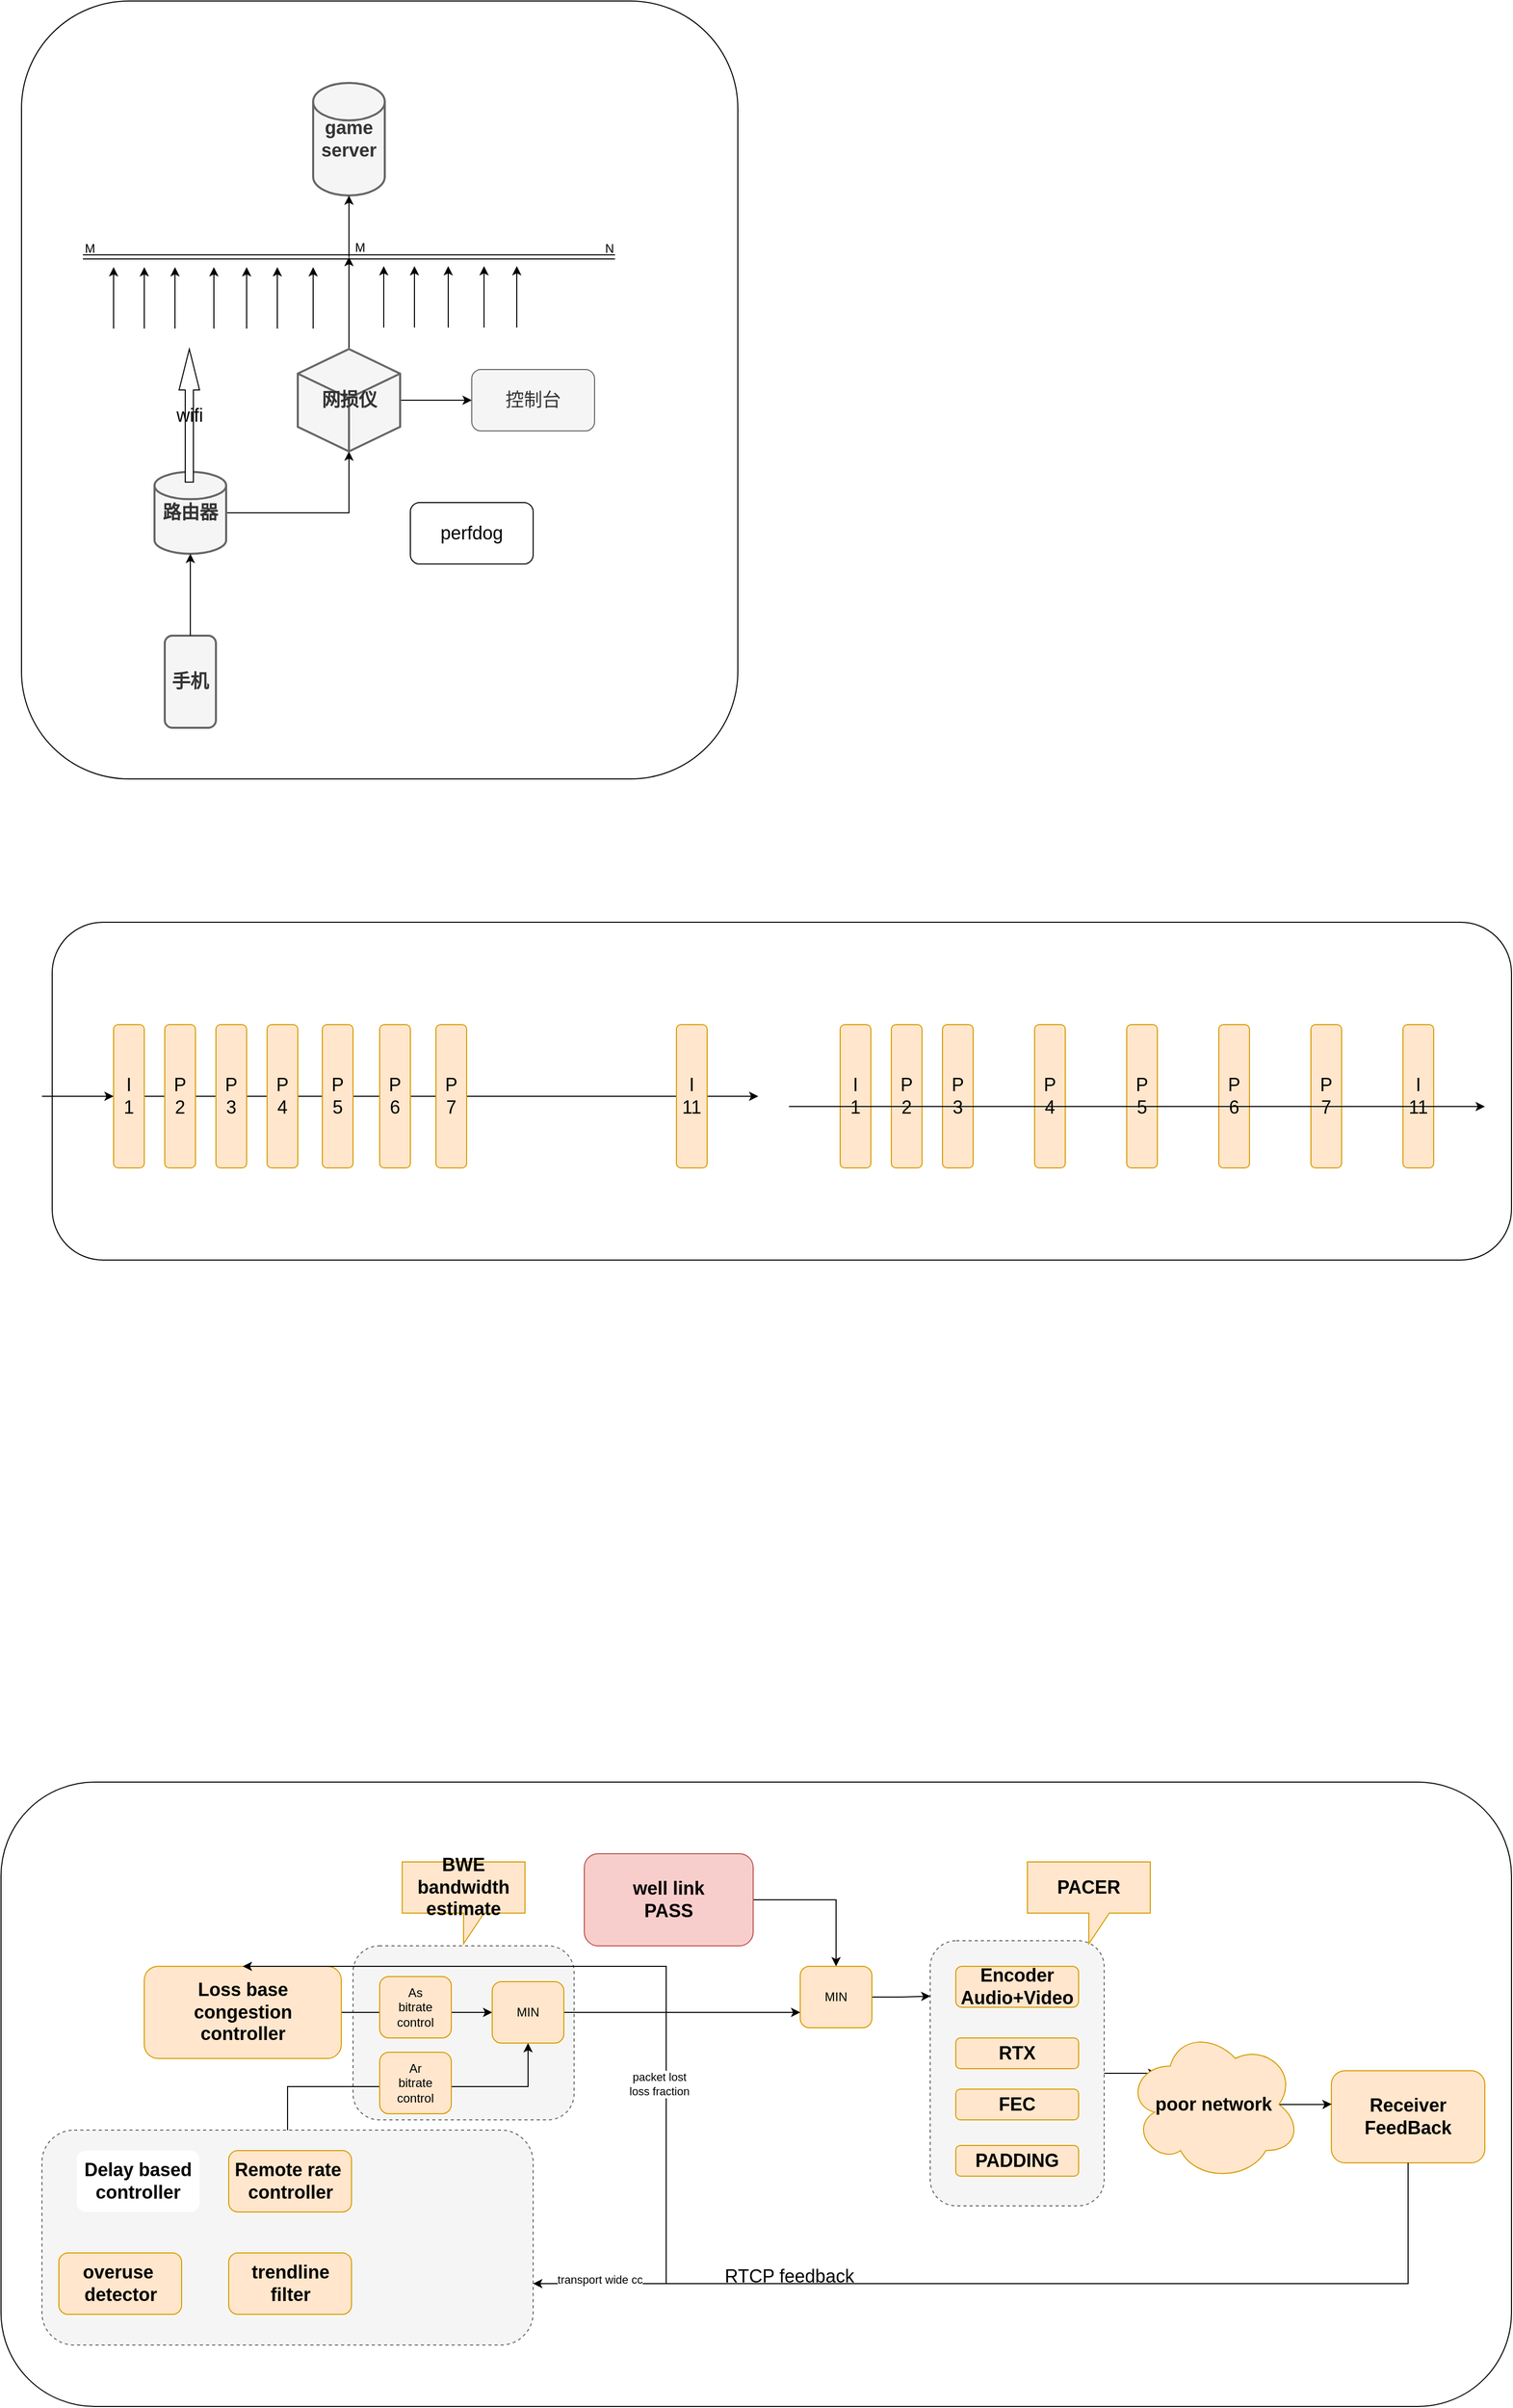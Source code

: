 <mxfile version="21.3.2" type="github">
  <diagram name="Page-1" id="sKeovkZOe7NUVcBdb_DG">
    <mxGraphModel dx="1674" dy="1059" grid="1" gridSize="10" guides="1" tooltips="1" connect="1" arrows="1" fold="1" page="1" pageScale="1" pageWidth="850" pageHeight="1100" math="0" shadow="0">
      <root>
        <mxCell id="0" />
        <mxCell id="1" parent="0" />
        <mxCell id="KuX3K_c5BlTGwZv00Yei-71" value="" style="rounded=1;whiteSpace=wrap;html=1;" vertex="1" parent="1">
          <mxGeometry y="2000" width="1476" height="610" as="geometry" />
        </mxCell>
        <mxCell id="KuX3K_c5BlTGwZv00Yei-64" value="" style="rounded=1;whiteSpace=wrap;html=1;dashed=1;fillColor=#f5f5f5;fontColor=#333333;strokeColor=#666666;" vertex="1" parent="1">
          <mxGeometry x="344" y="2160" width="216" height="170" as="geometry" />
        </mxCell>
        <mxCell id="KuX3K_c5BlTGwZv00Yei-30" value="" style="rounded=1;whiteSpace=wrap;html=1;dashed=1;fillColor=#f5f5f5;fontColor=#333333;strokeColor=#666666;" vertex="1" parent="1">
          <mxGeometry x="40" y="2340" width="480" height="210" as="geometry" />
        </mxCell>
        <mxCell id="KuX3K_c5BlTGwZv00Yei-60" style="edgeStyle=orthogonalEdgeStyle;rounded=0;orthogonalLoop=1;jettySize=auto;html=1;entryX=0.176;entryY=0.297;entryDx=0;entryDy=0;entryPerimeter=0;" edge="1" parent="1" source="KuX3K_c5BlTGwZv00Yei-49" target="KuX3K_c5BlTGwZv00Yei-59">
          <mxGeometry relative="1" as="geometry" />
        </mxCell>
        <mxCell id="KuX3K_c5BlTGwZv00Yei-49" value="&lt;br&gt;&lt;br&gt;&lt;br&gt;&lt;br&gt;&lt;br&gt;&lt;br&gt;&lt;br&gt;&lt;br&gt;&lt;br&gt;&lt;br&gt;&lt;br&gt;&lt;br&gt;&lt;br&gt;&lt;br&gt;&lt;br&gt;&lt;br&gt;&lt;br&gt;&lt;br&gt;&lt;br&gt;&lt;br&gt;&lt;br&gt;&lt;br&gt;&lt;br&gt;" style="rounded=1;whiteSpace=wrap;html=1;dashed=1;fillColor=#f5f5f5;fontColor=#333333;strokeColor=#666666;" vertex="1" parent="1">
          <mxGeometry x="908" y="2155" width="170" height="259" as="geometry" />
        </mxCell>
        <mxCell id="KuX3K_c5BlTGwZv00Yei-26" value="" style="rounded=1;whiteSpace=wrap;html=1;" vertex="1" parent="1">
          <mxGeometry x="50" y="1160" width="1426" height="330" as="geometry" />
        </mxCell>
        <mxCell id="VqD7BTYmIf6rzseSs0lO-51" value="" style="rounded=1;whiteSpace=wrap;html=1;" parent="1" vertex="1">
          <mxGeometry x="20" y="260" width="700" height="760" as="geometry" />
        </mxCell>
        <mxCell id="VqD7BTYmIf6rzseSs0lO-15" style="edgeStyle=orthogonalEdgeStyle;rounded=0;orthogonalLoop=1;jettySize=auto;html=1;" parent="1" source="VqD7BTYmIf6rzseSs0lO-1" target="VqD7BTYmIf6rzseSs0lO-2" edge="1">
          <mxGeometry relative="1" as="geometry" />
        </mxCell>
        <mxCell id="VqD7BTYmIf6rzseSs0lO-1" value="&lt;font style=&quot;font-size: 18px;&quot;&gt;&lt;b&gt;路由器&lt;/b&gt;&lt;/font&gt;" style="strokeWidth=2;html=1;shape=mxgraph.flowchart.database;whiteSpace=wrap;fillColor=#f5f5f5;fontColor=#333333;strokeColor=#666666;" parent="1" vertex="1">
          <mxGeometry x="150" y="720" width="70" height="80" as="geometry" />
        </mxCell>
        <mxCell id="VqD7BTYmIf6rzseSs0lO-17" style="edgeStyle=orthogonalEdgeStyle;rounded=0;orthogonalLoop=1;jettySize=auto;html=1;" parent="1" source="VqD7BTYmIf6rzseSs0lO-2" edge="1">
          <mxGeometry relative="1" as="geometry">
            <mxPoint x="340" y="510" as="targetPoint" />
          </mxGeometry>
        </mxCell>
        <mxCell id="VqD7BTYmIf6rzseSs0lO-25" style="edgeStyle=orthogonalEdgeStyle;rounded=0;orthogonalLoop=1;jettySize=auto;html=1;" parent="1" source="VqD7BTYmIf6rzseSs0lO-2" target="VqD7BTYmIf6rzseSs0lO-24" edge="1">
          <mxGeometry relative="1" as="geometry" />
        </mxCell>
        <mxCell id="VqD7BTYmIf6rzseSs0lO-2" value="&lt;font style=&quot;font-size: 18px;&quot;&gt;&lt;b&gt;网损仪&lt;/b&gt;&lt;/font&gt;" style="html=1;shape=mxgraph.basic.isocube;isoAngle=15;strokeWidth=2;fillColor=#f5f5f5;strokeColor=#666666;fontColor=#333333;" parent="1" vertex="1">
          <mxGeometry x="290" y="600" width="100" height="100" as="geometry" />
        </mxCell>
        <mxCell id="VqD7BTYmIf6rzseSs0lO-13" value="&lt;font style=&quot;font-size: 18px;&quot;&gt;&lt;b&gt;手机&lt;br&gt;&lt;/b&gt;&lt;/font&gt;" style="rounded=1;whiteSpace=wrap;html=1;strokeWidth=2;fillColor=#f5f5f5;fontColor=#333333;strokeColor=#666666;" parent="1" vertex="1">
          <mxGeometry x="160" y="880" width="50" height="90" as="geometry" />
        </mxCell>
        <mxCell id="VqD7BTYmIf6rzseSs0lO-14" value="" style="endArrow=classic;html=1;rounded=0;exitX=0.5;exitY=0;exitDx=0;exitDy=0;entryX=0.5;entryY=1;entryDx=0;entryDy=0;entryPerimeter=0;" parent="1" source="VqD7BTYmIf6rzseSs0lO-13" target="VqD7BTYmIf6rzseSs0lO-1" edge="1">
          <mxGeometry width="50" height="50" relative="1" as="geometry">
            <mxPoint x="400" y="720" as="sourcePoint" />
            <mxPoint x="450" y="670" as="targetPoint" />
          </mxGeometry>
        </mxCell>
        <mxCell id="VqD7BTYmIf6rzseSs0lO-16" value="&lt;font style=&quot;font-size: 18px;&quot;&gt;wifi&lt;/font&gt;" style="html=1;shadow=0;dashed=0;align=center;verticalAlign=middle;shape=mxgraph.arrows2.arrow;dy=0.6;dx=40;direction=north;notch=0;" parent="1" vertex="1">
          <mxGeometry x="174" y="600" width="20" height="130" as="geometry" />
        </mxCell>
        <mxCell id="VqD7BTYmIf6rzseSs0lO-18" value="" style="shape=link;html=1;rounded=0;" parent="1" edge="1">
          <mxGeometry relative="1" as="geometry">
            <mxPoint x="80" y="510" as="sourcePoint" />
            <mxPoint x="600" y="510" as="targetPoint" />
          </mxGeometry>
        </mxCell>
        <mxCell id="VqD7BTYmIf6rzseSs0lO-19" value="M" style="resizable=0;html=1;whiteSpace=wrap;align=left;verticalAlign=bottom;" parent="VqD7BTYmIf6rzseSs0lO-18" connectable="0" vertex="1">
          <mxGeometry x="-1" relative="1" as="geometry" />
        </mxCell>
        <mxCell id="VqD7BTYmIf6rzseSs0lO-20" value="N" style="resizable=0;html=1;whiteSpace=wrap;align=right;verticalAlign=bottom;" parent="VqD7BTYmIf6rzseSs0lO-18" connectable="0" vertex="1">
          <mxGeometry x="1" relative="1" as="geometry" />
        </mxCell>
        <mxCell id="VqD7BTYmIf6rzseSs0lO-22" value="&lt;font style=&quot;font-size: 18px;&quot;&gt;&lt;b&gt;game server&lt;/b&gt;&lt;/font&gt;" style="strokeWidth=2;html=1;shape=mxgraph.flowchart.database;whiteSpace=wrap;fillColor=#f5f5f5;fontColor=#333333;strokeColor=#666666;" parent="1" vertex="1">
          <mxGeometry x="305" y="340" width="70" height="110" as="geometry" />
        </mxCell>
        <mxCell id="VqD7BTYmIf6rzseSs0lO-23" value="" style="endArrow=classic;html=1;rounded=0;entryX=0.5;entryY=1;entryDx=0;entryDy=0;entryPerimeter=0;" parent="1" target="VqD7BTYmIf6rzseSs0lO-22" edge="1">
          <mxGeometry width="50" height="50" relative="1" as="geometry">
            <mxPoint x="340" y="510" as="sourcePoint" />
            <mxPoint x="450" y="670" as="targetPoint" />
          </mxGeometry>
        </mxCell>
        <mxCell id="VqD7BTYmIf6rzseSs0lO-24" value="&lt;font style=&quot;font-size: 18px;&quot;&gt;控制台&lt;/font&gt;" style="rounded=1;whiteSpace=wrap;html=1;fillColor=#f5f5f5;fontColor=#333333;strokeColor=#666666;" parent="1" vertex="1">
          <mxGeometry x="460" y="620" width="120" height="60" as="geometry" />
        </mxCell>
        <mxCell id="VqD7BTYmIf6rzseSs0lO-26" value="" style="endArrow=classic;html=1;rounded=0;" parent="1" edge="1">
          <mxGeometry width="50" height="50" relative="1" as="geometry">
            <mxPoint x="110" y="580" as="sourcePoint" />
            <mxPoint x="110" y="520" as="targetPoint" />
          </mxGeometry>
        </mxCell>
        <mxCell id="VqD7BTYmIf6rzseSs0lO-27" value="" style="endArrow=classic;html=1;rounded=0;" parent="1" edge="1">
          <mxGeometry width="50" height="50" relative="1" as="geometry">
            <mxPoint x="240" y="580" as="sourcePoint" />
            <mxPoint x="240" y="520" as="targetPoint" />
          </mxGeometry>
        </mxCell>
        <mxCell id="VqD7BTYmIf6rzseSs0lO-28" value="" style="endArrow=classic;html=1;rounded=0;" parent="1" edge="1">
          <mxGeometry width="50" height="50" relative="1" as="geometry">
            <mxPoint x="140" y="580" as="sourcePoint" />
            <mxPoint x="140" y="520" as="targetPoint" />
          </mxGeometry>
        </mxCell>
        <mxCell id="VqD7BTYmIf6rzseSs0lO-29" value="" style="endArrow=classic;html=1;rounded=0;" parent="1" edge="1">
          <mxGeometry width="50" height="50" relative="1" as="geometry">
            <mxPoint x="170" y="580" as="sourcePoint" />
            <mxPoint x="170" y="520" as="targetPoint" />
          </mxGeometry>
        </mxCell>
        <mxCell id="VqD7BTYmIf6rzseSs0lO-30" value="" style="endArrow=classic;html=1;rounded=0;" parent="1" edge="1">
          <mxGeometry width="50" height="50" relative="1" as="geometry">
            <mxPoint x="208" y="580" as="sourcePoint" />
            <mxPoint x="208" y="520" as="targetPoint" />
          </mxGeometry>
        </mxCell>
        <mxCell id="VqD7BTYmIf6rzseSs0lO-43" value="M" style="resizable=0;html=1;whiteSpace=wrap;align=left;verticalAlign=bottom;" parent="1" connectable="0" vertex="1">
          <mxGeometry x="344" y="509" as="geometry" />
        </mxCell>
        <mxCell id="VqD7BTYmIf6rzseSs0lO-44" value="" style="endArrow=classic;html=1;rounded=0;" parent="1" edge="1">
          <mxGeometry width="50" height="50" relative="1" as="geometry">
            <mxPoint x="374" y="579" as="sourcePoint" />
            <mxPoint x="374" y="519" as="targetPoint" />
          </mxGeometry>
        </mxCell>
        <mxCell id="VqD7BTYmIf6rzseSs0lO-45" value="" style="endArrow=classic;html=1;rounded=0;" parent="1" edge="1">
          <mxGeometry width="50" height="50" relative="1" as="geometry">
            <mxPoint x="504" y="579" as="sourcePoint" />
            <mxPoint x="504" y="519" as="targetPoint" />
          </mxGeometry>
        </mxCell>
        <mxCell id="VqD7BTYmIf6rzseSs0lO-46" value="" style="endArrow=classic;html=1;rounded=0;" parent="1" edge="1">
          <mxGeometry width="50" height="50" relative="1" as="geometry">
            <mxPoint x="404" y="579" as="sourcePoint" />
            <mxPoint x="404" y="519" as="targetPoint" />
          </mxGeometry>
        </mxCell>
        <mxCell id="VqD7BTYmIf6rzseSs0lO-47" value="" style="endArrow=classic;html=1;rounded=0;" parent="1" edge="1">
          <mxGeometry width="50" height="50" relative="1" as="geometry">
            <mxPoint x="437" y="579" as="sourcePoint" />
            <mxPoint x="437" y="519" as="targetPoint" />
          </mxGeometry>
        </mxCell>
        <mxCell id="VqD7BTYmIf6rzseSs0lO-48" value="" style="endArrow=classic;html=1;rounded=0;" parent="1" edge="1">
          <mxGeometry width="50" height="50" relative="1" as="geometry">
            <mxPoint x="472" y="579" as="sourcePoint" />
            <mxPoint x="472" y="519" as="targetPoint" />
          </mxGeometry>
        </mxCell>
        <mxCell id="VqD7BTYmIf6rzseSs0lO-49" value="" style="endArrow=classic;html=1;rounded=0;" parent="1" edge="1">
          <mxGeometry width="50" height="50" relative="1" as="geometry">
            <mxPoint x="270" y="580" as="sourcePoint" />
            <mxPoint x="270" y="520" as="targetPoint" />
          </mxGeometry>
        </mxCell>
        <mxCell id="VqD7BTYmIf6rzseSs0lO-50" value="" style="endArrow=classic;html=1;rounded=0;" parent="1" edge="1">
          <mxGeometry width="50" height="50" relative="1" as="geometry">
            <mxPoint x="305" y="580" as="sourcePoint" />
            <mxPoint x="305" y="520" as="targetPoint" />
          </mxGeometry>
        </mxCell>
        <mxCell id="VqD7BTYmIf6rzseSs0lO-52" value="&lt;font style=&quot;font-size: 18px;&quot;&gt;perfdog&lt;/font&gt;" style="rounded=1;whiteSpace=wrap;html=1;" parent="1" vertex="1">
          <mxGeometry x="400" y="750" width="120" height="60" as="geometry" />
        </mxCell>
        <mxCell id="KuX3K_c5BlTGwZv00Yei-24" style="edgeStyle=orthogonalEdgeStyle;rounded=0;orthogonalLoop=1;jettySize=auto;html=1;" edge="1" parent="1" source="KuX3K_c5BlTGwZv00Yei-1">
          <mxGeometry relative="1" as="geometry">
            <mxPoint x="740" y="1330" as="targetPoint" />
          </mxGeometry>
        </mxCell>
        <mxCell id="KuX3K_c5BlTGwZv00Yei-1" value="&lt;font style=&quot;font-size: 18px;&quot;&gt;I&lt;br&gt;1&lt;br&gt;&lt;/font&gt;" style="rounded=1;whiteSpace=wrap;html=1;fillColor=#ffe6cc;strokeColor=#d79b00;" vertex="1" parent="1">
          <mxGeometry x="110" y="1260" width="30" height="140" as="geometry" />
        </mxCell>
        <mxCell id="KuX3K_c5BlTGwZv00Yei-2" value="&lt;font style=&quot;font-size: 18px;&quot;&gt;P&lt;br&gt;2&lt;br&gt;&lt;/font&gt;" style="rounded=1;whiteSpace=wrap;html=1;fillColor=#ffe6cc;strokeColor=#d79b00;" vertex="1" parent="1">
          <mxGeometry x="160" y="1260" width="30" height="140" as="geometry" />
        </mxCell>
        <mxCell id="KuX3K_c5BlTGwZv00Yei-3" value="&lt;font style=&quot;font-size: 18px;&quot;&gt;P&lt;br&gt;3&lt;br&gt;&lt;/font&gt;" style="rounded=1;whiteSpace=wrap;html=1;fillColor=#ffe6cc;strokeColor=#d79b00;" vertex="1" parent="1">
          <mxGeometry x="210" y="1260" width="30" height="140" as="geometry" />
        </mxCell>
        <mxCell id="KuX3K_c5BlTGwZv00Yei-4" value="&lt;font style=&quot;font-size: 18px;&quot;&gt;P&lt;br&gt;4&lt;br&gt;&lt;/font&gt;" style="rounded=1;whiteSpace=wrap;html=1;fillColor=#ffe6cc;strokeColor=#d79b00;" vertex="1" parent="1">
          <mxGeometry x="260" y="1260" width="30" height="140" as="geometry" />
        </mxCell>
        <mxCell id="KuX3K_c5BlTGwZv00Yei-5" value="&lt;font style=&quot;font-size: 18px;&quot;&gt;P&lt;br&gt;5&lt;br&gt;&lt;/font&gt;" style="rounded=1;whiteSpace=wrap;html=1;fillColor=#ffe6cc;strokeColor=#d79b00;" vertex="1" parent="1">
          <mxGeometry x="314" y="1260" width="30" height="140" as="geometry" />
        </mxCell>
        <mxCell id="KuX3K_c5BlTGwZv00Yei-6" value="&lt;font style=&quot;font-size: 18px;&quot;&gt;P&lt;br&gt;6&lt;br&gt;&lt;/font&gt;" style="rounded=1;whiteSpace=wrap;html=1;fillColor=#ffe6cc;strokeColor=#d79b00;" vertex="1" parent="1">
          <mxGeometry x="370" y="1260" width="30" height="140" as="geometry" />
        </mxCell>
        <mxCell id="KuX3K_c5BlTGwZv00Yei-7" value="&lt;font style=&quot;font-size: 18px;&quot;&gt;P&lt;br&gt;7&lt;br&gt;&lt;/font&gt;" style="rounded=1;whiteSpace=wrap;html=1;fillColor=#ffe6cc;strokeColor=#d79b00;" vertex="1" parent="1">
          <mxGeometry x="425" y="1260" width="30" height="140" as="geometry" />
        </mxCell>
        <mxCell id="KuX3K_c5BlTGwZv00Yei-11" value="&lt;font style=&quot;font-size: 18px;&quot;&gt;I&lt;br&gt;11&lt;br&gt;&lt;/font&gt;" style="rounded=1;whiteSpace=wrap;html=1;fillColor=#ffe6cc;strokeColor=#d79b00;" vertex="1" parent="1">
          <mxGeometry x="660" y="1260" width="30" height="140" as="geometry" />
        </mxCell>
        <mxCell id="KuX3K_c5BlTGwZv00Yei-12" value="&lt;font style=&quot;font-size: 18px;&quot;&gt;I&lt;br&gt;1&lt;br&gt;&lt;/font&gt;" style="rounded=1;whiteSpace=wrap;html=1;fillColor=#ffe6cc;strokeColor=#d79b00;" vertex="1" parent="1">
          <mxGeometry x="820" y="1260" width="30" height="140" as="geometry" />
        </mxCell>
        <mxCell id="KuX3K_c5BlTGwZv00Yei-13" value="&lt;font style=&quot;font-size: 18px;&quot;&gt;P&lt;br&gt;2&lt;br&gt;&lt;/font&gt;" style="rounded=1;whiteSpace=wrap;html=1;fillColor=#ffe6cc;strokeColor=#d79b00;" vertex="1" parent="1">
          <mxGeometry x="870" y="1260" width="30" height="140" as="geometry" />
        </mxCell>
        <mxCell id="KuX3K_c5BlTGwZv00Yei-14" value="&lt;font style=&quot;font-size: 18px;&quot;&gt;P&lt;br&gt;3&lt;br&gt;&lt;/font&gt;" style="rounded=1;whiteSpace=wrap;html=1;fillColor=#ffe6cc;strokeColor=#d79b00;" vertex="1" parent="1">
          <mxGeometry x="920" y="1260" width="30" height="140" as="geometry" />
        </mxCell>
        <mxCell id="KuX3K_c5BlTGwZv00Yei-15" value="&lt;font style=&quot;font-size: 18px;&quot;&gt;P&lt;br&gt;4&lt;br&gt;&lt;/font&gt;" style="rounded=1;whiteSpace=wrap;html=1;fillColor=#ffe6cc;strokeColor=#d79b00;" vertex="1" parent="1">
          <mxGeometry x="1010" y="1260" width="30" height="140" as="geometry" />
        </mxCell>
        <mxCell id="KuX3K_c5BlTGwZv00Yei-16" value="&lt;font style=&quot;font-size: 18px;&quot;&gt;P&lt;br&gt;5&lt;br&gt;&lt;/font&gt;" style="rounded=1;whiteSpace=wrap;html=1;fillColor=#ffe6cc;strokeColor=#d79b00;" vertex="1" parent="1">
          <mxGeometry x="1100" y="1260" width="30" height="140" as="geometry" />
        </mxCell>
        <mxCell id="KuX3K_c5BlTGwZv00Yei-17" value="&lt;font style=&quot;font-size: 18px;&quot;&gt;P&lt;br&gt;6&lt;br&gt;&lt;/font&gt;" style="rounded=1;whiteSpace=wrap;html=1;fillColor=#ffe6cc;strokeColor=#d79b00;" vertex="1" parent="1">
          <mxGeometry x="1190" y="1260" width="30" height="140" as="geometry" />
        </mxCell>
        <mxCell id="KuX3K_c5BlTGwZv00Yei-18" value="&lt;font style=&quot;font-size: 18px;&quot;&gt;P&lt;br&gt;7&lt;br&gt;&lt;/font&gt;" style="rounded=1;whiteSpace=wrap;html=1;fillColor=#ffe6cc;strokeColor=#d79b00;" vertex="1" parent="1">
          <mxGeometry x="1280" y="1260" width="30" height="140" as="geometry" />
        </mxCell>
        <mxCell id="KuX3K_c5BlTGwZv00Yei-22" value="&lt;font style=&quot;font-size: 18px;&quot;&gt;I&lt;br&gt;11&lt;br&gt;&lt;/font&gt;" style="rounded=1;whiteSpace=wrap;html=1;fillColor=#ffe6cc;strokeColor=#d79b00;" vertex="1" parent="1">
          <mxGeometry x="1370" y="1260" width="30" height="140" as="geometry" />
        </mxCell>
        <mxCell id="KuX3K_c5BlTGwZv00Yei-23" value="" style="endArrow=classic;html=1;rounded=0;entryX=0;entryY=0.5;entryDx=0;entryDy=0;" edge="1" parent="1" target="KuX3K_c5BlTGwZv00Yei-1">
          <mxGeometry width="50" height="50" relative="1" as="geometry">
            <mxPoint x="40" y="1330" as="sourcePoint" />
            <mxPoint x="780" y="1280" as="targetPoint" />
          </mxGeometry>
        </mxCell>
        <mxCell id="KuX3K_c5BlTGwZv00Yei-25" value="" style="endArrow=classic;html=1;rounded=0;" edge="1" parent="1">
          <mxGeometry width="50" height="50" relative="1" as="geometry">
            <mxPoint x="770" y="1340" as="sourcePoint" />
            <mxPoint x="1450" y="1340" as="targetPoint" />
          </mxGeometry>
        </mxCell>
        <mxCell id="KuX3K_c5BlTGwZv00Yei-27" value="" style="shape=image;verticalLabelPosition=bottom;labelBackgroundColor=default;verticalAlign=top;aspect=fixed;imageAspect=0;image=https://www.rongcloud.cn/blog/wp-content/uploads/2022/05/%E5%BE%AE%E4%BF%A1%E5%9B%BE%E7%89%87_20220517152518-1024x322.png;" vertex="1" parent="1">
          <mxGeometry x="230" y="1660" width="1024" height="322" as="geometry" />
        </mxCell>
        <mxCell id="KuX3K_c5BlTGwZv00Yei-44" style="edgeStyle=orthogonalEdgeStyle;rounded=0;orthogonalLoop=1;jettySize=auto;html=1;" edge="1" parent="1" source="KuX3K_c5BlTGwZv00Yei-28" target="KuX3K_c5BlTGwZv00Yei-40">
          <mxGeometry relative="1" as="geometry" />
        </mxCell>
        <mxCell id="KuX3K_c5BlTGwZv00Yei-28" value="&lt;font style=&quot;font-size: 18px;&quot;&gt;&lt;b&gt;Loss base&lt;br&gt;congestion&lt;br&gt;controller&lt;/b&gt;&lt;/font&gt;" style="rounded=1;whiteSpace=wrap;html=1;fillColor=#ffe6cc;strokeColor=#d79b00;" vertex="1" parent="1">
          <mxGeometry x="140" y="2180" width="192.5" height="90" as="geometry" />
        </mxCell>
        <mxCell id="KuX3K_c5BlTGwZv00Yei-45" style="edgeStyle=orthogonalEdgeStyle;rounded=0;orthogonalLoop=1;jettySize=auto;html=1;entryX=0.5;entryY=1;entryDx=0;entryDy=0;" edge="1" parent="1" source="KuX3K_c5BlTGwZv00Yei-30" target="KuX3K_c5BlTGwZv00Yei-40">
          <mxGeometry relative="1" as="geometry" />
        </mxCell>
        <mxCell id="KuX3K_c5BlTGwZv00Yei-31" value="&lt;font style=&quot;font-size: 18px;&quot;&gt;&lt;b&gt;overuse&amp;nbsp;&lt;br&gt;detector&lt;/b&gt;&lt;/font&gt;" style="rounded=1;whiteSpace=wrap;html=1;fillColor=#ffe6cc;strokeColor=#d79b00;" vertex="1" parent="1">
          <mxGeometry x="56.5" y="2460" width="120" height="60" as="geometry" />
        </mxCell>
        <mxCell id="KuX3K_c5BlTGwZv00Yei-33" value="&lt;font style=&quot;font-size: 18px;&quot;&gt;&lt;b&gt;Encoder&lt;br&gt;Audio+Video&lt;/b&gt;&lt;/font&gt;" style="rounded=1;whiteSpace=wrap;html=1;fillColor=#ffe6cc;strokeColor=#d79b00;" vertex="1" parent="1">
          <mxGeometry x="933" y="2180" width="120" height="40" as="geometry" />
        </mxCell>
        <mxCell id="KuX3K_c5BlTGwZv00Yei-51" style="edgeStyle=orthogonalEdgeStyle;rounded=0;orthogonalLoop=1;jettySize=auto;html=1;" edge="1" parent="1" source="KuX3K_c5BlTGwZv00Yei-34" target="KuX3K_c5BlTGwZv00Yei-30">
          <mxGeometry relative="1" as="geometry">
            <mxPoint x="502.5" y="2490" as="targetPoint" />
            <Array as="points">
              <mxPoint x="1375" y="2490" />
            </Array>
          </mxGeometry>
        </mxCell>
        <mxCell id="KuX3K_c5BlTGwZv00Yei-57" value="transport wide cc" style="edgeLabel;html=1;align=center;verticalAlign=middle;resizable=0;points=[];" vertex="1" connectable="0" parent="KuX3K_c5BlTGwZv00Yei-51">
          <mxGeometry x="0.889" y="-4" relative="1" as="geometry">
            <mxPoint x="11" as="offset" />
          </mxGeometry>
        </mxCell>
        <mxCell id="KuX3K_c5BlTGwZv00Yei-34" value="&lt;font style=&quot;font-size: 18px;&quot;&gt;&lt;b&gt;Receiver&lt;br&gt;FeedBack&lt;/b&gt;&lt;/font&gt;" style="rounded=1;whiteSpace=wrap;html=1;fillColor=#ffe6cc;strokeColor=#d79b00;" vertex="1" parent="1">
          <mxGeometry x="1300" y="2282" width="150" height="90" as="geometry" />
        </mxCell>
        <mxCell id="KuX3K_c5BlTGwZv00Yei-47" style="edgeStyle=orthogonalEdgeStyle;rounded=0;orthogonalLoop=1;jettySize=auto;html=1;" edge="1" parent="1" source="KuX3K_c5BlTGwZv00Yei-36" target="KuX3K_c5BlTGwZv00Yei-39">
          <mxGeometry relative="1" as="geometry" />
        </mxCell>
        <mxCell id="KuX3K_c5BlTGwZv00Yei-36" value="&lt;font style=&quot;font-size: 18px;&quot;&gt;&lt;b&gt;well link&lt;br&gt;PASS&lt;/b&gt;&lt;/font&gt;" style="rounded=1;whiteSpace=wrap;html=1;fillColor=#f8cecc;strokeColor=#b85450;" vertex="1" parent="1">
          <mxGeometry x="570" y="2070" width="165" height="90" as="geometry" />
        </mxCell>
        <mxCell id="KuX3K_c5BlTGwZv00Yei-37" value="&lt;font style=&quot;font-size: 18px;&quot;&gt;&lt;b&gt;RTX&lt;/b&gt;&lt;/font&gt;" style="rounded=1;whiteSpace=wrap;html=1;fillColor=#ffe6cc;strokeColor=#d79b00;" vertex="1" parent="1">
          <mxGeometry x="933" y="2250" width="120" height="30" as="geometry" />
        </mxCell>
        <mxCell id="KuX3K_c5BlTGwZv00Yei-38" value="&lt;font style=&quot;font-size: 18px;&quot;&gt;&lt;b&gt;FEC&lt;/b&gt;&lt;/font&gt;" style="rounded=1;whiteSpace=wrap;html=1;fillColor=#ffe6cc;strokeColor=#d79b00;" vertex="1" parent="1">
          <mxGeometry x="933" y="2300" width="120" height="30" as="geometry" />
        </mxCell>
        <mxCell id="KuX3K_c5BlTGwZv00Yei-50" style="edgeStyle=orthogonalEdgeStyle;rounded=0;orthogonalLoop=1;jettySize=auto;html=1;entryX=0.001;entryY=0.209;entryDx=0;entryDy=0;entryPerimeter=0;" edge="1" parent="1" source="KuX3K_c5BlTGwZv00Yei-39" target="KuX3K_c5BlTGwZv00Yei-49">
          <mxGeometry relative="1" as="geometry" />
        </mxCell>
        <mxCell id="KuX3K_c5BlTGwZv00Yei-39" value="MIN" style="rounded=1;whiteSpace=wrap;html=1;fillColor=#ffe6cc;strokeColor=#d79b00;" vertex="1" parent="1">
          <mxGeometry x="781" y="2180" width="70" height="60" as="geometry" />
        </mxCell>
        <mxCell id="KuX3K_c5BlTGwZv00Yei-46" style="edgeStyle=orthogonalEdgeStyle;rounded=0;orthogonalLoop=1;jettySize=auto;html=1;entryX=0;entryY=0.75;entryDx=0;entryDy=0;" edge="1" parent="1" source="KuX3K_c5BlTGwZv00Yei-40" target="KuX3K_c5BlTGwZv00Yei-39">
          <mxGeometry relative="1" as="geometry">
            <mxPoint x="690" y="2260" as="targetPoint" />
          </mxGeometry>
        </mxCell>
        <mxCell id="KuX3K_c5BlTGwZv00Yei-40" value="MIN" style="rounded=1;whiteSpace=wrap;html=1;fillColor=#ffe6cc;strokeColor=#d79b00;" vertex="1" parent="1">
          <mxGeometry x="480" y="2195" width="70" height="60" as="geometry" />
        </mxCell>
        <mxCell id="KuX3K_c5BlTGwZv00Yei-41" value="&lt;font style=&quot;font-size: 18px;&quot;&gt;&lt;b&gt;PADDING&lt;/b&gt;&lt;/font&gt;" style="rounded=1;whiteSpace=wrap;html=1;fillColor=#ffe6cc;strokeColor=#d79b00;" vertex="1" parent="1">
          <mxGeometry x="933" y="2355" width="120" height="30" as="geometry" />
        </mxCell>
        <mxCell id="KuX3K_c5BlTGwZv00Yei-42" value="&lt;font style=&quot;font-size: 18px;&quot;&gt;&lt;b&gt;trendline filter&lt;/b&gt;&lt;/font&gt;" style="rounded=1;whiteSpace=wrap;html=1;fillColor=#ffe6cc;strokeColor=#d79b00;" vertex="1" parent="1">
          <mxGeometry x="222.5" y="2460" width="120" height="60" as="geometry" />
        </mxCell>
        <mxCell id="KuX3K_c5BlTGwZv00Yei-53" value="&lt;font style=&quot;font-size: 18px;&quot;&gt;&lt;b&gt;PACER&lt;/b&gt;&lt;/font&gt;" style="shape=callout;whiteSpace=wrap;html=1;perimeter=calloutPerimeter;fillColor=#ffe6cc;strokeColor=#d79b00;" vertex="1" parent="1">
          <mxGeometry x="1003" y="2078" width="120" height="80" as="geometry" />
        </mxCell>
        <mxCell id="KuX3K_c5BlTGwZv00Yei-54" value="&lt;font style=&quot;font-size: 18px;&quot;&gt;&lt;b&gt;Remote rate&amp;nbsp;&lt;br&gt;controller&lt;/b&gt;&lt;/font&gt;" style="rounded=1;whiteSpace=wrap;html=1;fillColor=#ffe6cc;strokeColor=#d79b00;" vertex="1" parent="1">
          <mxGeometry x="222.5" y="2360" width="120" height="60" as="geometry" />
        </mxCell>
        <mxCell id="KuX3K_c5BlTGwZv00Yei-55" value="&lt;font style=&quot;font-size: 18px;&quot;&gt;&lt;b&gt;Delay based&lt;br&gt;controller&lt;/b&gt;&lt;/font&gt;" style="rounded=1;whiteSpace=wrap;html=1;strokeColor=none;" vertex="1" parent="1">
          <mxGeometry x="74" y="2360" width="120" height="60" as="geometry" />
        </mxCell>
        <mxCell id="KuX3K_c5BlTGwZv00Yei-56" value="&lt;font style=&quot;font-size: 18px;&quot;&gt;RTCP feedback&lt;/font&gt;" style="text;html=1;align=center;verticalAlign=middle;resizable=0;points=[];autosize=1;strokeColor=none;fillColor=none;" vertex="1" parent="1">
          <mxGeometry x="695" y="2463" width="150" height="40" as="geometry" />
        </mxCell>
        <mxCell id="KuX3K_c5BlTGwZv00Yei-61" style="edgeStyle=orthogonalEdgeStyle;rounded=0;orthogonalLoop=1;jettySize=auto;html=1;entryX=0.002;entryY=0.363;entryDx=0;entryDy=0;entryPerimeter=0;exitX=0.875;exitY=0.5;exitDx=0;exitDy=0;exitPerimeter=0;" edge="1" parent="1" source="KuX3K_c5BlTGwZv00Yei-59" target="KuX3K_c5BlTGwZv00Yei-34">
          <mxGeometry relative="1" as="geometry" />
        </mxCell>
        <mxCell id="KuX3K_c5BlTGwZv00Yei-59" value="&lt;font style=&quot;font-size: 18px;&quot;&gt;&lt;b&gt;poor network&lt;/b&gt;&lt;/font&gt;" style="ellipse;shape=cloud;whiteSpace=wrap;html=1;fillColor=#ffe6cc;strokeColor=#d79b00;" vertex="1" parent="1">
          <mxGeometry x="1100" y="2240" width="170" height="150" as="geometry" />
        </mxCell>
        <mxCell id="KuX3K_c5BlTGwZv00Yei-62" value="As&lt;br&gt;bitrate control" style="rounded=1;whiteSpace=wrap;html=1;fillColor=#ffe6cc;strokeColor=#d79b00;" vertex="1" parent="1">
          <mxGeometry x="370" y="2190" width="70" height="60" as="geometry" />
        </mxCell>
        <mxCell id="KuX3K_c5BlTGwZv00Yei-63" value="Ar&lt;br&gt;bitrate control" style="rounded=1;whiteSpace=wrap;html=1;fillColor=#ffe6cc;strokeColor=#d79b00;" vertex="1" parent="1">
          <mxGeometry x="370" y="2264" width="70" height="60" as="geometry" />
        </mxCell>
        <mxCell id="KuX3K_c5BlTGwZv00Yei-65" value="" style="edgeStyle=orthogonalEdgeStyle;rounded=0;orthogonalLoop=1;jettySize=auto;html=1;exitX=0.5;exitY=1;exitDx=0;exitDy=0;entryX=0.5;entryY=0;entryDx=0;entryDy=0;" edge="1" parent="1" source="KuX3K_c5BlTGwZv00Yei-34" target="KuX3K_c5BlTGwZv00Yei-28">
          <mxGeometry relative="1" as="geometry">
            <mxPoint x="1375" y="2372" as="sourcePoint" />
            <mxPoint x="280" y="2180" as="targetPoint" />
            <Array as="points">
              <mxPoint x="1375" y="2490" />
              <mxPoint x="650" y="2490" />
              <mxPoint x="650" y="2180" />
            </Array>
          </mxGeometry>
        </mxCell>
        <mxCell id="KuX3K_c5BlTGwZv00Yei-68" value="packet lost&lt;br&gt;loss fraction" style="edgeLabel;html=1;align=center;verticalAlign=middle;resizable=0;points=[];" vertex="1" connectable="0" parent="KuX3K_c5BlTGwZv00Yei-65">
          <mxGeometry x="0.642" y="-1" relative="1" as="geometry">
            <mxPoint x="126" y="116" as="offset" />
          </mxGeometry>
        </mxCell>
        <mxCell id="KuX3K_c5BlTGwZv00Yei-67" value="&lt;font style=&quot;font-size: 18px;&quot;&gt;&lt;b&gt;BWE&lt;br&gt;bandwidth estimate&lt;/b&gt;&lt;/font&gt;" style="shape=callout;whiteSpace=wrap;html=1;perimeter=calloutPerimeter;fillColor=#ffe6cc;strokeColor=#d79b00;" vertex="1" parent="1">
          <mxGeometry x="392" y="2078" width="120" height="80" as="geometry" />
        </mxCell>
      </root>
    </mxGraphModel>
  </diagram>
</mxfile>
